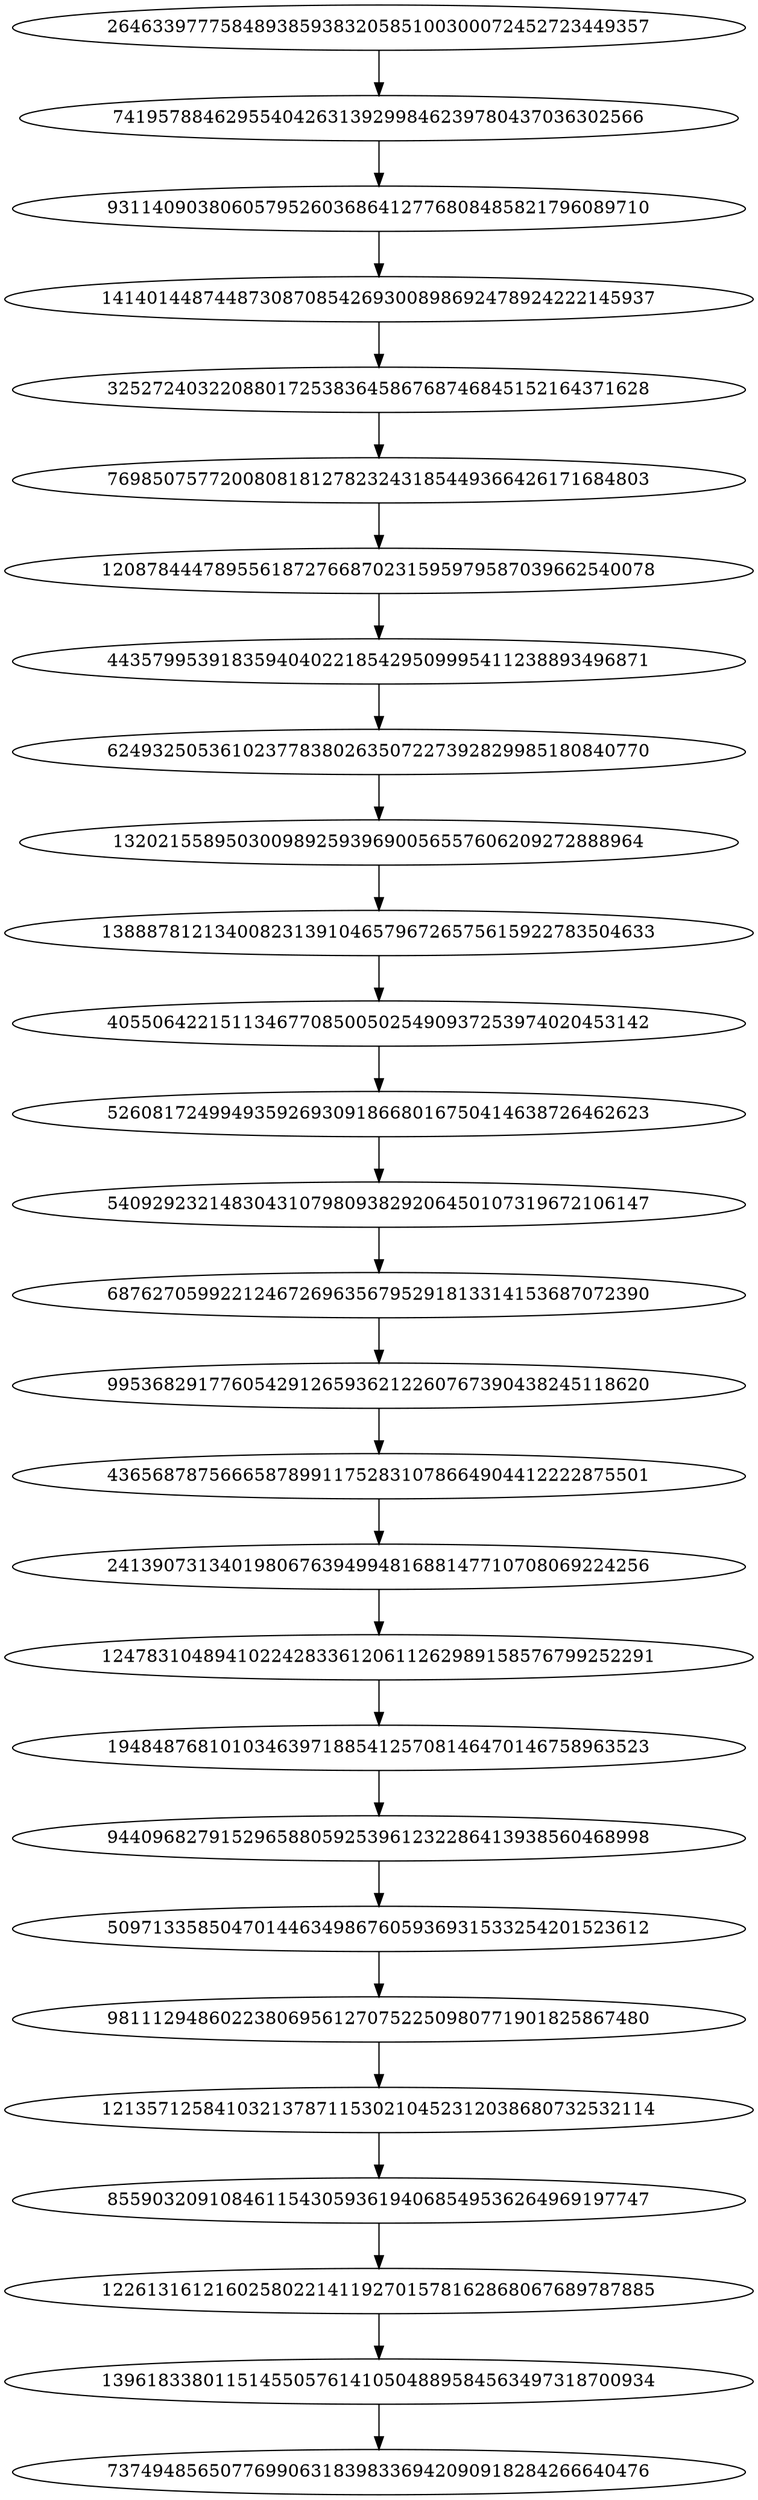 digraph {
    264633977758489385938320585100300072452723449357 -> 74195788462955404263139299846239780437036302566
    74195788462955404263139299846239780437036302566 -> 931140903806057952603686412776808485821796089710
    931140903806057952603686412776808485821796089710 -> 1414014487448730870854269300898692478924222145937
    1414014487448730870854269300898692478924222145937 -> 325272403220880172538364586768746845152164371628
    325272403220880172538364586768746845152164371628 -> 769850757720080818127823243185449366426171684803
    769850757720080818127823243185449366426171684803 -> 1208784447895561872766870231595979587039662540078
    1208784447895561872766870231595979587039662540078 -> 443579953918359404022185429509995411238893496871
    443579953918359404022185429509995411238893496871 -> 624932505361023778380263507227392829985180840770
    624932505361023778380263507227392829985180840770 -> 13202155895030098925939690056557606209272888964
    13202155895030098925939690056557606209272888964 -> 1388878121340082313910465796726575615922783504633
    1388878121340082313910465796726575615922783504633 -> 405506422151134677085005025490937253974020453142
    405506422151134677085005025490937253974020453142 -> 526081724994935926930918668016750414638726462623
    526081724994935926930918668016750414638726462623 -> 540929232148304310798093829206450107319672106147
    540929232148304310798093829206450107319672106147 -> 687627059922124672696356795291813314153687072390
    687627059922124672696356795291813314153687072390 -> 995368291776054291265936212260767390438245118620
    995368291776054291265936212260767390438245118620 -> 436568787566658789911752831078664904412222875501
    436568787566658789911752831078664904412222875501 -> 241390731340198067639499481688147710708069224256
    241390731340198067639499481688147710708069224256 -> 1247831048941022428336120611262989158576799252291
    1247831048941022428336120611262989158576799252291 -> 194848768101034639718854125708146470146758963523
    194848768101034639718854125708146470146758963523 -> 944096827915296588059253961232286413938560468998
    944096827915296588059253961232286413938560468998 -> 509713358504701446349867605936931533254201523612
    509713358504701446349867605936931533254201523612 -> 981112948602238069561270752250980771901825867480
    981112948602238069561270752250980771901825867480 -> 1213571258410321378711530210452312038680732532114
    1213571258410321378711530210452312038680732532114 -> 855903209108461154305936194068549536264969197747
    855903209108461154305936194068549536264969197747 -> 1226131612160258022141192701578162868067689787885
    1226131612160258022141192701578162868067689787885 -> 1396183380115145505761410504889584563497318700934
    1396183380115145505761410504889584563497318700934 -> 737494856507769906318398336942090918284266640476
}
